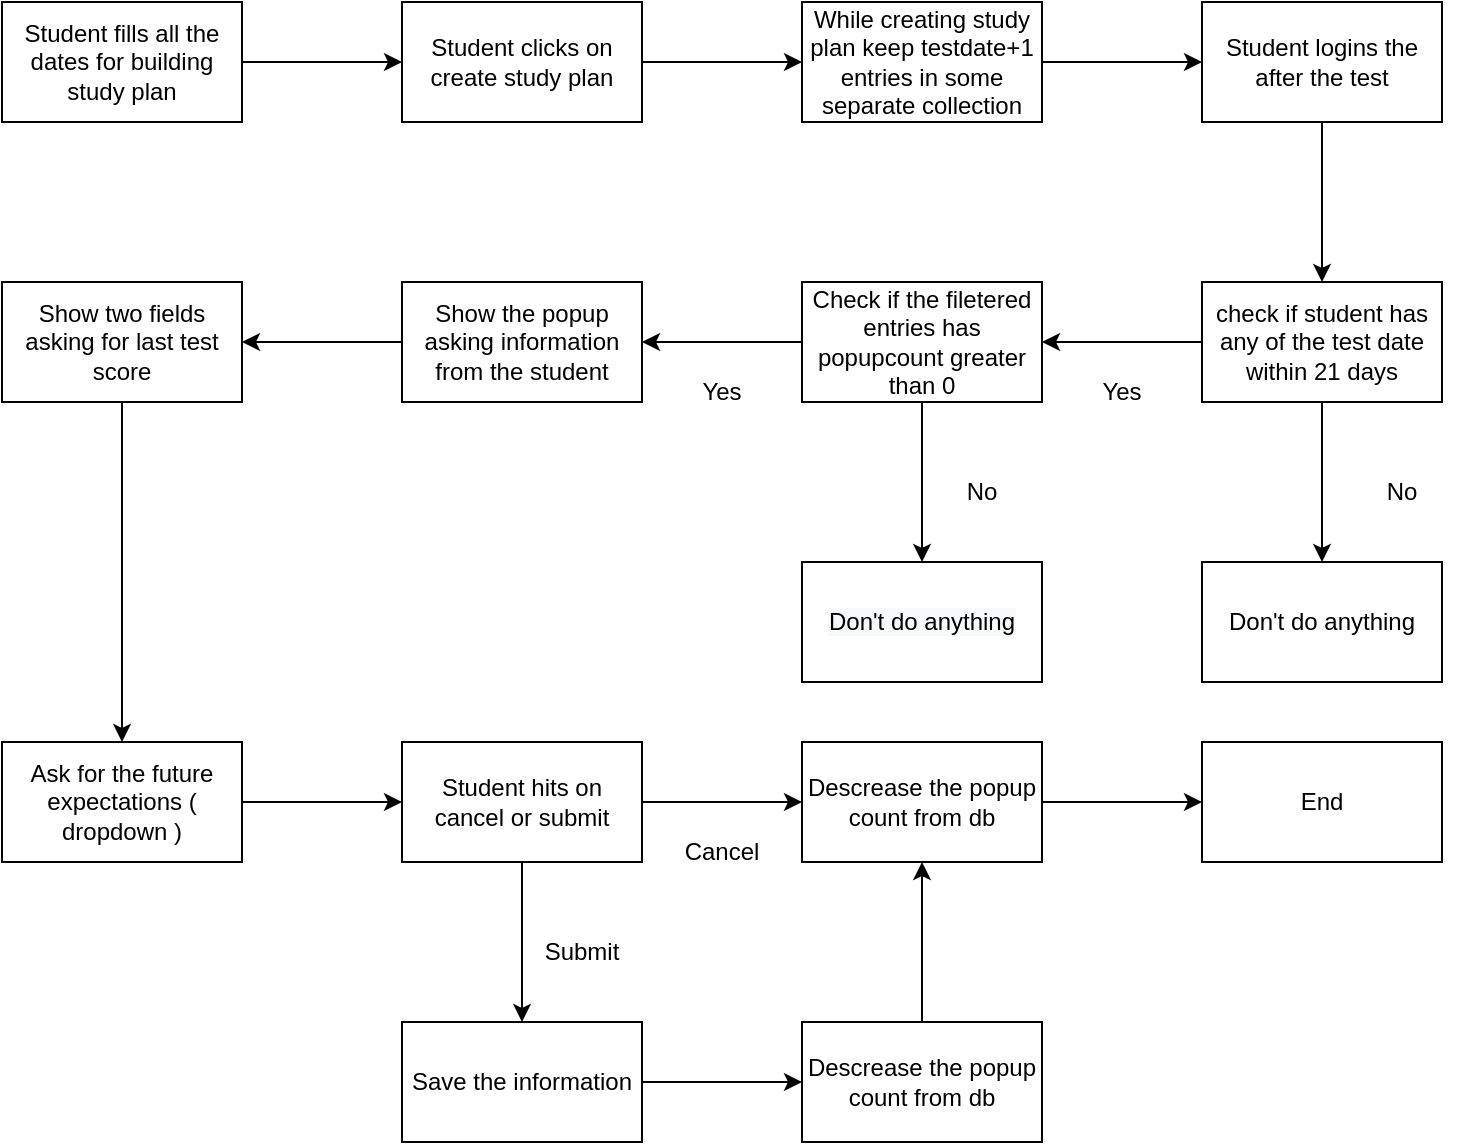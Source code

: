 <mxfile version="16.5.3" type="github">
  <diagram id="rY7nypjyBQNnHECJmD8x" name="Page-1">
    <mxGraphModel dx="1413" dy="653" grid="1" gridSize="10" guides="1" tooltips="1" connect="1" arrows="1" fold="1" page="1" pageScale="1" pageWidth="850" pageHeight="1100" math="0" shadow="0">
      <root>
        <mxCell id="0" />
        <mxCell id="1" parent="0" />
        <mxCell id="QaNSp-T8NadGFMgmojFY-3" value="" style="edgeStyle=orthogonalEdgeStyle;rounded=0;orthogonalLoop=1;jettySize=auto;html=1;" edge="1" parent="1" source="QaNSp-T8NadGFMgmojFY-1" target="QaNSp-T8NadGFMgmojFY-2">
          <mxGeometry relative="1" as="geometry" />
        </mxCell>
        <mxCell id="QaNSp-T8NadGFMgmojFY-1" value="Student fills all the dates for building study plan" style="rounded=0;whiteSpace=wrap;html=1;" vertex="1" parent="1">
          <mxGeometry x="40" y="40" width="120" height="60" as="geometry" />
        </mxCell>
        <mxCell id="QaNSp-T8NadGFMgmojFY-5" value="" style="edgeStyle=orthogonalEdgeStyle;rounded=0;orthogonalLoop=1;jettySize=auto;html=1;" edge="1" parent="1" source="QaNSp-T8NadGFMgmojFY-2" target="QaNSp-T8NadGFMgmojFY-4">
          <mxGeometry relative="1" as="geometry" />
        </mxCell>
        <mxCell id="QaNSp-T8NadGFMgmojFY-2" value="Student clicks on create study plan" style="whiteSpace=wrap;html=1;rounded=0;" vertex="1" parent="1">
          <mxGeometry x="240" y="40" width="120" height="60" as="geometry" />
        </mxCell>
        <mxCell id="QaNSp-T8NadGFMgmojFY-7" value="" style="edgeStyle=orthogonalEdgeStyle;rounded=0;orthogonalLoop=1;jettySize=auto;html=1;" edge="1" parent="1" source="QaNSp-T8NadGFMgmojFY-4" target="QaNSp-T8NadGFMgmojFY-6">
          <mxGeometry relative="1" as="geometry" />
        </mxCell>
        <mxCell id="QaNSp-T8NadGFMgmojFY-4" value="While creating study plan keep testdate+1 entries in some separate collection" style="whiteSpace=wrap;html=1;rounded=0;" vertex="1" parent="1">
          <mxGeometry x="440" y="40" width="120" height="60" as="geometry" />
        </mxCell>
        <mxCell id="QaNSp-T8NadGFMgmojFY-9" value="" style="edgeStyle=orthogonalEdgeStyle;rounded=0;orthogonalLoop=1;jettySize=auto;html=1;" edge="1" parent="1" source="QaNSp-T8NadGFMgmojFY-6" target="QaNSp-T8NadGFMgmojFY-8">
          <mxGeometry relative="1" as="geometry" />
        </mxCell>
        <mxCell id="QaNSp-T8NadGFMgmojFY-6" value="Student logins the after the test" style="whiteSpace=wrap;html=1;rounded=0;" vertex="1" parent="1">
          <mxGeometry x="640" y="40" width="120" height="60" as="geometry" />
        </mxCell>
        <mxCell id="QaNSp-T8NadGFMgmojFY-13" value="" style="edgeStyle=orthogonalEdgeStyle;rounded=0;orthogonalLoop=1;jettySize=auto;html=1;" edge="1" parent="1" source="QaNSp-T8NadGFMgmojFY-8" target="QaNSp-T8NadGFMgmojFY-12">
          <mxGeometry relative="1" as="geometry" />
        </mxCell>
        <mxCell id="QaNSp-T8NadGFMgmojFY-16" value="" style="edgeStyle=orthogonalEdgeStyle;rounded=0;orthogonalLoop=1;jettySize=auto;html=1;" edge="1" parent="1" source="QaNSp-T8NadGFMgmojFY-8" target="QaNSp-T8NadGFMgmojFY-15">
          <mxGeometry relative="1" as="geometry" />
        </mxCell>
        <mxCell id="QaNSp-T8NadGFMgmojFY-8" value="check if student has any of the test date within 21 days" style="whiteSpace=wrap;html=1;rounded=0;" vertex="1" parent="1">
          <mxGeometry x="640" y="180" width="120" height="60" as="geometry" />
        </mxCell>
        <mxCell id="QaNSp-T8NadGFMgmojFY-12" value="Don&#39;t do anything" style="whiteSpace=wrap;html=1;rounded=0;" vertex="1" parent="1">
          <mxGeometry x="640" y="320" width="120" height="60" as="geometry" />
        </mxCell>
        <mxCell id="QaNSp-T8NadGFMgmojFY-18" value="" style="edgeStyle=orthogonalEdgeStyle;rounded=0;orthogonalLoop=1;jettySize=auto;html=1;" edge="1" parent="1" source="QaNSp-T8NadGFMgmojFY-15" target="QaNSp-T8NadGFMgmojFY-17">
          <mxGeometry relative="1" as="geometry" />
        </mxCell>
        <mxCell id="QaNSp-T8NadGFMgmojFY-20" value="" style="edgeStyle=orthogonalEdgeStyle;rounded=0;orthogonalLoop=1;jettySize=auto;html=1;" edge="1" parent="1" source="QaNSp-T8NadGFMgmojFY-15" target="QaNSp-T8NadGFMgmojFY-19">
          <mxGeometry relative="1" as="geometry" />
        </mxCell>
        <mxCell id="QaNSp-T8NadGFMgmojFY-15" value="Check if the filetered entries has popupcount greater than 0" style="whiteSpace=wrap;html=1;rounded=0;" vertex="1" parent="1">
          <mxGeometry x="440" y="180" width="120" height="60" as="geometry" />
        </mxCell>
        <mxCell id="QaNSp-T8NadGFMgmojFY-17" value="&#xa;&#xa;&lt;span style=&quot;color: rgb(0, 0, 0); font-family: helvetica; font-size: 12px; font-style: normal; font-weight: 400; letter-spacing: normal; text-align: center; text-indent: 0px; text-transform: none; word-spacing: 0px; background-color: rgb(248, 249, 250); display: inline; float: none;&quot;&gt;Don&#39;t do anything&lt;/span&gt;&#xa;&#xa;" style="whiteSpace=wrap;html=1;rounded=0;" vertex="1" parent="1">
          <mxGeometry x="440" y="320" width="120" height="60" as="geometry" />
        </mxCell>
        <mxCell id="QaNSp-T8NadGFMgmojFY-22" value="" style="edgeStyle=orthogonalEdgeStyle;rounded=0;orthogonalLoop=1;jettySize=auto;html=1;" edge="1" parent="1" source="QaNSp-T8NadGFMgmojFY-19" target="QaNSp-T8NadGFMgmojFY-21">
          <mxGeometry relative="1" as="geometry" />
        </mxCell>
        <mxCell id="QaNSp-T8NadGFMgmojFY-19" value="Show the popup asking information from the student" style="whiteSpace=wrap;html=1;rounded=0;" vertex="1" parent="1">
          <mxGeometry x="240" y="180" width="120" height="60" as="geometry" />
        </mxCell>
        <mxCell id="QaNSp-T8NadGFMgmojFY-24" value="" style="edgeStyle=orthogonalEdgeStyle;rounded=0;orthogonalLoop=1;jettySize=auto;html=1;" edge="1" parent="1" source="QaNSp-T8NadGFMgmojFY-21" target="QaNSp-T8NadGFMgmojFY-23">
          <mxGeometry relative="1" as="geometry" />
        </mxCell>
        <mxCell id="QaNSp-T8NadGFMgmojFY-21" value="Show two fields asking for last test score" style="whiteSpace=wrap;html=1;rounded=0;" vertex="1" parent="1">
          <mxGeometry x="40" y="180" width="120" height="60" as="geometry" />
        </mxCell>
        <mxCell id="QaNSp-T8NadGFMgmojFY-28" value="" style="edgeStyle=orthogonalEdgeStyle;rounded=0;orthogonalLoop=1;jettySize=auto;html=1;" edge="1" parent="1" source="QaNSp-T8NadGFMgmojFY-23">
          <mxGeometry relative="1" as="geometry">
            <mxPoint x="240" y="440" as="targetPoint" />
          </mxGeometry>
        </mxCell>
        <mxCell id="QaNSp-T8NadGFMgmojFY-23" value="Ask for the future expectations ( dropdown )" style="whiteSpace=wrap;html=1;rounded=0;" vertex="1" parent="1">
          <mxGeometry x="40" y="410" width="120" height="60" as="geometry" />
        </mxCell>
        <mxCell id="QaNSp-T8NadGFMgmojFY-30" value="" style="edgeStyle=orthogonalEdgeStyle;rounded=0;orthogonalLoop=1;jettySize=auto;html=1;" edge="1" parent="1" source="QaNSp-T8NadGFMgmojFY-27" target="QaNSp-T8NadGFMgmojFY-29">
          <mxGeometry relative="1" as="geometry" />
        </mxCell>
        <mxCell id="QaNSp-T8NadGFMgmojFY-32" value="" style="edgeStyle=orthogonalEdgeStyle;rounded=0;orthogonalLoop=1;jettySize=auto;html=1;" edge="1" parent="1" source="QaNSp-T8NadGFMgmojFY-27" target="QaNSp-T8NadGFMgmojFY-31">
          <mxGeometry relative="1" as="geometry" />
        </mxCell>
        <mxCell id="QaNSp-T8NadGFMgmojFY-27" value="Student hits on cancel or submit" style="whiteSpace=wrap;html=1;rounded=0;" vertex="1" parent="1">
          <mxGeometry x="240" y="410" width="120" height="60" as="geometry" />
        </mxCell>
        <mxCell id="QaNSp-T8NadGFMgmojFY-45" value="" style="edgeStyle=orthogonalEdgeStyle;rounded=0;orthogonalLoop=1;jettySize=auto;html=1;" edge="1" parent="1" source="QaNSp-T8NadGFMgmojFY-29">
          <mxGeometry relative="1" as="geometry">
            <mxPoint x="440" y="580" as="targetPoint" />
          </mxGeometry>
        </mxCell>
        <mxCell id="QaNSp-T8NadGFMgmojFY-29" value="Save the information" style="whiteSpace=wrap;html=1;rounded=0;" vertex="1" parent="1">
          <mxGeometry x="240" y="550" width="120" height="60" as="geometry" />
        </mxCell>
        <mxCell id="QaNSp-T8NadGFMgmojFY-36" value="" style="edgeStyle=orthogonalEdgeStyle;rounded=0;orthogonalLoop=1;jettySize=auto;html=1;" edge="1" parent="1" source="QaNSp-T8NadGFMgmojFY-31" target="QaNSp-T8NadGFMgmojFY-35">
          <mxGeometry relative="1" as="geometry" />
        </mxCell>
        <mxCell id="QaNSp-T8NadGFMgmojFY-31" value="Descrease the popup count from db" style="whiteSpace=wrap;html=1;rounded=0;" vertex="1" parent="1">
          <mxGeometry x="440" y="410" width="120" height="60" as="geometry" />
        </mxCell>
        <mxCell id="QaNSp-T8NadGFMgmojFY-35" value="End" style="whiteSpace=wrap;html=1;rounded=0;" vertex="1" parent="1">
          <mxGeometry x="640" y="410" width="120" height="60" as="geometry" />
        </mxCell>
        <mxCell id="QaNSp-T8NadGFMgmojFY-37" value="Yes" style="text;html=1;strokeColor=none;fillColor=none;align=center;verticalAlign=middle;whiteSpace=wrap;rounded=0;" vertex="1" parent="1">
          <mxGeometry x="370" y="220" width="60" height="30" as="geometry" />
        </mxCell>
        <mxCell id="QaNSp-T8NadGFMgmojFY-38" value="Yes" style="text;html=1;strokeColor=none;fillColor=none;align=center;verticalAlign=middle;whiteSpace=wrap;rounded=0;" vertex="1" parent="1">
          <mxGeometry x="570" y="220" width="60" height="30" as="geometry" />
        </mxCell>
        <mxCell id="QaNSp-T8NadGFMgmojFY-39" value="No" style="text;html=1;strokeColor=none;fillColor=none;align=center;verticalAlign=middle;whiteSpace=wrap;rounded=0;" vertex="1" parent="1">
          <mxGeometry x="710" y="270" width="60" height="30" as="geometry" />
        </mxCell>
        <mxCell id="QaNSp-T8NadGFMgmojFY-40" value="No" style="text;html=1;strokeColor=none;fillColor=none;align=center;verticalAlign=middle;whiteSpace=wrap;rounded=0;" vertex="1" parent="1">
          <mxGeometry x="500" y="270" width="60" height="30" as="geometry" />
        </mxCell>
        <mxCell id="QaNSp-T8NadGFMgmojFY-41" value="Cancel" style="text;html=1;strokeColor=none;fillColor=none;align=center;verticalAlign=middle;whiteSpace=wrap;rounded=0;" vertex="1" parent="1">
          <mxGeometry x="370" y="450" width="60" height="30" as="geometry" />
        </mxCell>
        <mxCell id="QaNSp-T8NadGFMgmojFY-42" value="Submit" style="text;html=1;strokeColor=none;fillColor=none;align=center;verticalAlign=middle;whiteSpace=wrap;rounded=0;" vertex="1" parent="1">
          <mxGeometry x="300" y="500" width="60" height="30" as="geometry" />
        </mxCell>
        <mxCell id="QaNSp-T8NadGFMgmojFY-47" value="" style="edgeStyle=orthogonalEdgeStyle;rounded=0;orthogonalLoop=1;jettySize=auto;html=1;" edge="1" parent="1" source="QaNSp-T8NadGFMgmojFY-43">
          <mxGeometry relative="1" as="geometry">
            <mxPoint x="500" y="470" as="targetPoint" />
          </mxGeometry>
        </mxCell>
        <mxCell id="QaNSp-T8NadGFMgmojFY-43" value="Descrease the popup count from db" style="whiteSpace=wrap;html=1;rounded=0;" vertex="1" parent="1">
          <mxGeometry x="440" y="550" width="120" height="60" as="geometry" />
        </mxCell>
      </root>
    </mxGraphModel>
  </diagram>
</mxfile>
